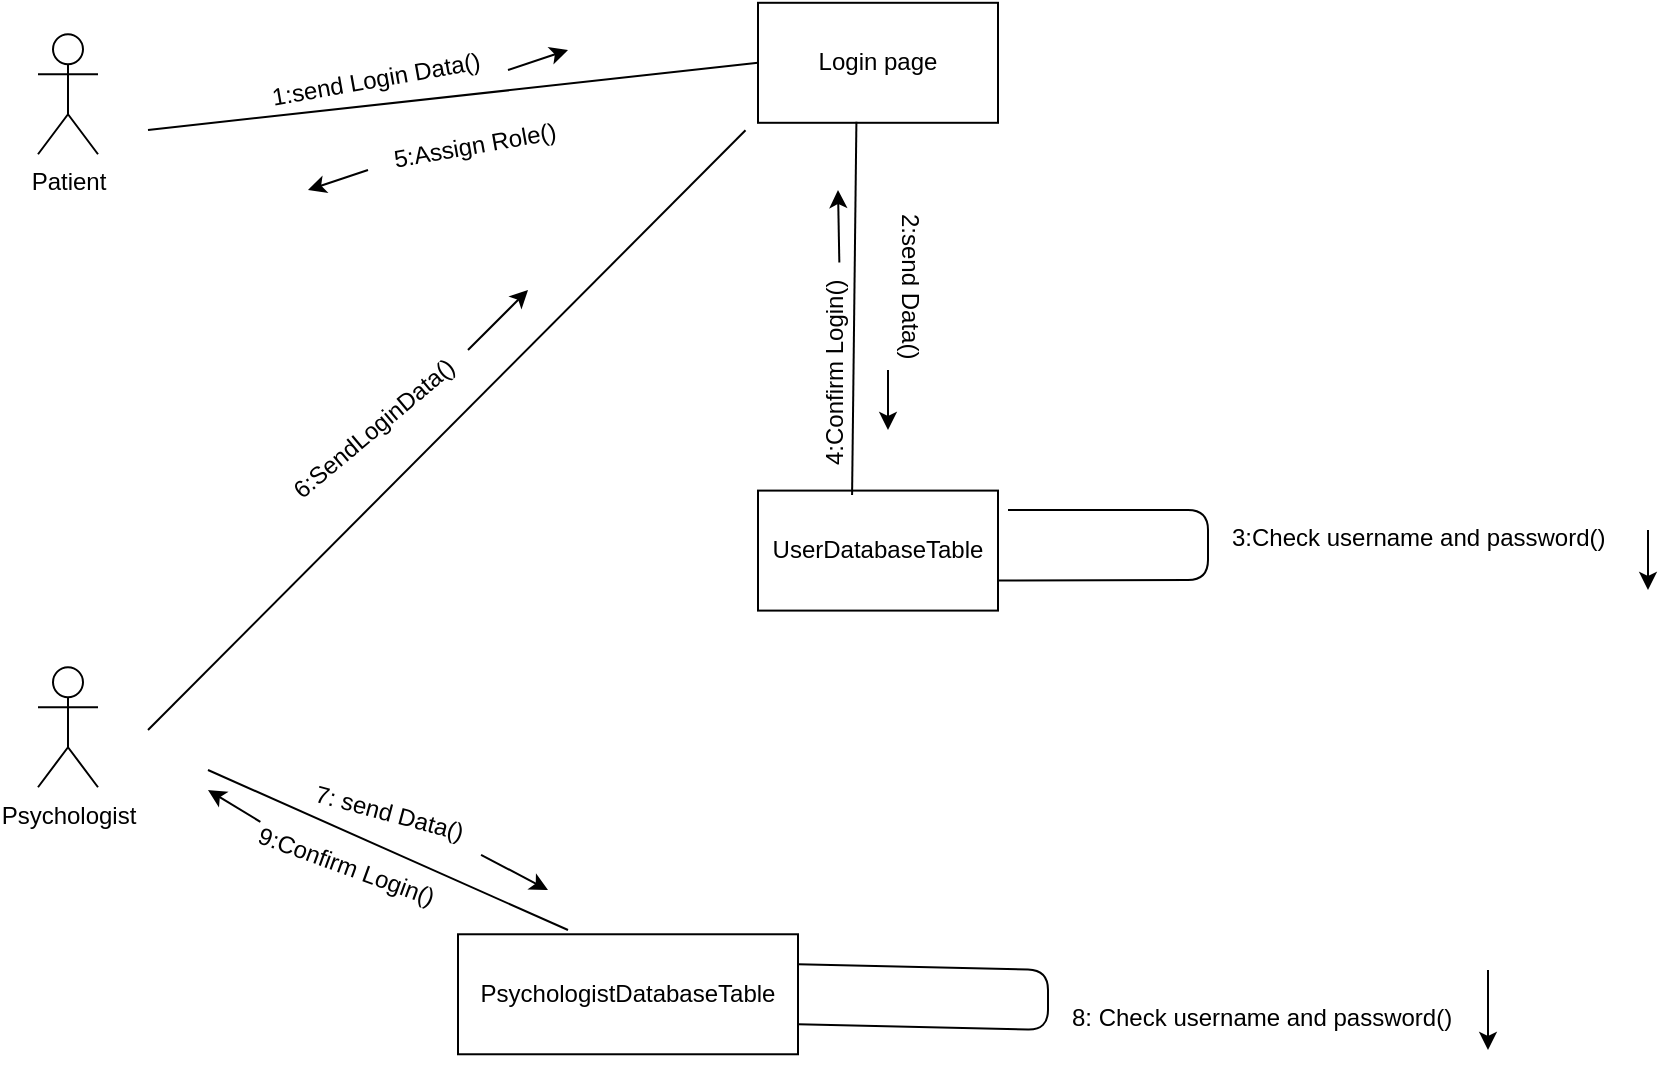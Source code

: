 <mxfile version="10.6.8" type="github"><diagram id="U6ZgCOn3NFMMJwl_NCv1" name="Page-1"><mxGraphModel dx="1153" dy="623" grid="1" gridSize="10" guides="1" tooltips="1" connect="1" arrows="1" fold="1" page="1" pageScale="1" pageWidth="850" pageHeight="1100" math="0" shadow="0"><root><mxCell id="0"/><mxCell id="1" parent="0"/><mxCell id="BLd4zUik4kIgUaCwIg2w-38" value="&lt;div&gt;Psychologist&lt;/div&gt;&lt;div&gt;&lt;br&gt;&lt;/div&gt;" style="shape=umlActor;verticalLabelPosition=bottom;labelBackgroundColor=#ffffff;verticalAlign=top;html=1;outlineConnect=0;" vertex="1" parent="1"><mxGeometry x="85" y="1068.62" width="30" height="60" as="geometry"/></mxCell><mxCell id="BLd4zUik4kIgUaCwIg2w-40" value="&lt;div&gt;Patient&lt;/div&gt;" style="shape=umlActor;verticalLabelPosition=bottom;labelBackgroundColor=#ffffff;verticalAlign=top;html=1;outlineConnect=0;" vertex="1" parent="1"><mxGeometry x="85" y="752.133" width="30" height="60" as="geometry"/></mxCell><mxCell id="BLd4zUik4kIgUaCwIg2w-43" value="Login page" style="rounded=0;whiteSpace=wrap;html=1;" vertex="1" parent="1"><mxGeometry x="445" y="736.4" width="120" height="60" as="geometry"/></mxCell><mxCell id="BLd4zUik4kIgUaCwIg2w-44" value="UserDatabaseTable&lt;br&gt;" style="rounded=0;whiteSpace=wrap;html=1;" vertex="1" parent="1"><mxGeometry x="445" y="980.3" width="120" height="60" as="geometry"/></mxCell><mxCell id="BLd4zUik4kIgUaCwIg2w-45" value="PsychologistDatabaseTable&lt;br&gt;" style="rounded=0;whiteSpace=wrap;html=1;" vertex="1" parent="1"><mxGeometry x="295" y="1202.133" width="170" height="60" as="geometry"/></mxCell><mxCell id="BLd4zUik4kIgUaCwIg2w-46" value="" style="endArrow=none;html=1;entryX=0;entryY=0.5;entryDx=0;entryDy=0;" edge="1" parent="1" target="BLd4zUik4kIgUaCwIg2w-43"><mxGeometry width="50" height="50" relative="1" as="geometry"><mxPoint x="140" y="800" as="sourcePoint"/><mxPoint x="330" y="790" as="targetPoint"/></mxGeometry></mxCell><mxCell id="BLd4zUik4kIgUaCwIg2w-47" value="1:send Login Data()" style="text;html=1;rotation=-10;" vertex="1" parent="1"><mxGeometry x="200" y="760" width="120" height="35" as="geometry"/></mxCell><mxCell id="BLd4zUik4kIgUaCwIg2w-48" value="" style="endArrow=classic;html=1;" edge="1" parent="1"><mxGeometry width="50" height="50" relative="1" as="geometry"><mxPoint x="320" y="770" as="sourcePoint"/><mxPoint x="350" y="760" as="targetPoint"/></mxGeometry></mxCell><mxCell id="BLd4zUik4kIgUaCwIg2w-49" value="" style="endArrow=none;html=1;entryX=0.41;entryY=0.991;entryDx=0;entryDy=0;entryPerimeter=0;exitX=0.392;exitY=0.037;exitDx=0;exitDy=0;exitPerimeter=0;" edge="1" parent="1" source="BLd4zUik4kIgUaCwIg2w-44" target="BLd4zUik4kIgUaCwIg2w-43"><mxGeometry width="50" height="50" relative="1" as="geometry"><mxPoint x="490" y="950" as="sourcePoint"/><mxPoint x="540" y="900" as="targetPoint"/></mxGeometry></mxCell><mxCell id="BLd4zUik4kIgUaCwIg2w-50" value="2:send Data()" style="text;html=1;rotation=90;" vertex="1" parent="1"><mxGeometry x="475" y="870" width="90" height="30" as="geometry"/></mxCell><mxCell id="BLd4zUik4kIgUaCwIg2w-51" value="" style="endArrow=classic;html=1;" edge="1" parent="1"><mxGeometry width="50" height="50" relative="1" as="geometry"><mxPoint x="510" y="920" as="sourcePoint"/><mxPoint x="510" y="950" as="targetPoint"/></mxGeometry></mxCell><mxCell id="BLd4zUik4kIgUaCwIg2w-52" value="" style="endArrow=none;html=1;entryX=1;entryY=0.75;entryDx=0;entryDy=0;" edge="1" parent="1" target="BLd4zUik4kIgUaCwIg2w-44"><mxGeometry width="50" height="50" relative="1" as="geometry"><mxPoint x="570" y="990" as="sourcePoint"/><mxPoint x="720" y="1020" as="targetPoint"/><Array as="points"><mxPoint x="670" y="990"/><mxPoint x="670" y="1025"/></Array></mxGeometry></mxCell><mxCell id="BLd4zUik4kIgUaCwIg2w-53" value="3:Check username&amp;nbsp;and password()" style="text;html=1;" vertex="1" parent="1"><mxGeometry x="680" y="990" width="200" height="30" as="geometry"/></mxCell><mxCell id="BLd4zUik4kIgUaCwIg2w-54" value="" style="endArrow=classic;html=1;" edge="1" parent="1"><mxGeometry width="50" height="50" relative="1" as="geometry"><mxPoint x="890" y="1000" as="sourcePoint"/><mxPoint x="890" y="1030" as="targetPoint"/></mxGeometry></mxCell><mxCell id="BLd4zUik4kIgUaCwIg2w-55" value="&lt;span&gt;4:Confirm Login()&lt;/span&gt;" style="text;html=1;resizable=0;points=[];autosize=1;align=left;verticalAlign=top;spacingTop=-4;rotation=-90;" vertex="1" parent="1"><mxGeometry x="423.5" y="910" width="110" height="10" as="geometry"/></mxCell><mxCell id="BLd4zUik4kIgUaCwIg2w-56" value="" style="endArrow=classic;html=1;exitX=0.943;exitY=1.217;exitDx=0;exitDy=0;exitPerimeter=0;" edge="1" parent="1" source="BLd4zUik4kIgUaCwIg2w-55"><mxGeometry width="50" height="50" relative="1" as="geometry"><mxPoint x="440" y="860" as="sourcePoint"/><mxPoint x="485" y="830" as="targetPoint"/></mxGeometry></mxCell><mxCell id="BLd4zUik4kIgUaCwIg2w-57" value="&lt;span&gt;5:Assign Role()&lt;/span&gt;" style="text;html=1;resizable=0;points=[];autosize=1;align=left;verticalAlign=top;spacingTop=-4;rotation=-10;" vertex="1" parent="1"><mxGeometry x="260" y="797" width="100" height="10" as="geometry"/></mxCell><mxCell id="BLd4zUik4kIgUaCwIg2w-58" value="" style="endArrow=classic;html=1;" edge="1" parent="1"><mxGeometry width="50" height="50" relative="1" as="geometry"><mxPoint x="250" y="820" as="sourcePoint"/><mxPoint x="220" y="830" as="targetPoint"/></mxGeometry></mxCell><mxCell id="BLd4zUik4kIgUaCwIg2w-59" value="" style="endArrow=none;html=1;exitX=-0.052;exitY=1.062;exitDx=0;exitDy=0;exitPerimeter=0;" edge="1" parent="1" source="BLd4zUik4kIgUaCwIg2w-43"><mxGeometry width="50" height="50" relative="1" as="geometry"><mxPoint x="30" y="1360" as="sourcePoint"/><mxPoint x="140" y="1100" as="targetPoint"/></mxGeometry></mxCell><mxCell id="BLd4zUik4kIgUaCwIg2w-60" value="6:SendLoginData()" style="text;html=1;rotation=-40;" vertex="1" parent="1"><mxGeometry x="200" y="930" width="120" height="30" as="geometry"/></mxCell><mxCell id="BLd4zUik4kIgUaCwIg2w-61" value="" style="endArrow=classic;html=1;" edge="1" parent="1"><mxGeometry width="50" height="50" relative="1" as="geometry"><mxPoint x="300" y="910" as="sourcePoint"/><mxPoint x="330" y="880" as="targetPoint"/></mxGeometry></mxCell><mxCell id="BLd4zUik4kIgUaCwIg2w-62" value="" style="endArrow=none;html=1;exitX=1;exitY=0.25;exitDx=0;exitDy=0;entryX=1;entryY=0.75;entryDx=0;entryDy=0;" edge="1" parent="1" source="BLd4zUik4kIgUaCwIg2w-45" target="BLd4zUik4kIgUaCwIg2w-45"><mxGeometry width="50" height="50" relative="1" as="geometry"><mxPoint x="650" y="1280" as="sourcePoint"/><mxPoint x="800" y="1270" as="targetPoint"/><Array as="points"><mxPoint x="590" y="1220"/><mxPoint x="590" y="1250"/></Array></mxGeometry></mxCell><mxCell id="BLd4zUik4kIgUaCwIg2w-63" value="" style="endArrow=none;html=1;" edge="1" parent="1"><mxGeometry width="50" height="50" relative="1" as="geometry"><mxPoint x="350" y="1200" as="sourcePoint"/><mxPoint x="170" y="1120" as="targetPoint"/></mxGeometry></mxCell><mxCell id="BLd4zUik4kIgUaCwIg2w-65" value="7: send Data()" style="text;html=1;rotation=15;" vertex="1" parent="1"><mxGeometry x="220" y="1128.5" width="90" height="30" as="geometry"/></mxCell><mxCell id="BLd4zUik4kIgUaCwIg2w-66" value="" style="endArrow=classic;html=1;exitX=1;exitY=0.75;exitDx=0;exitDy=0;" edge="1" parent="1" source="BLd4zUik4kIgUaCwIg2w-65"><mxGeometry width="50" height="50" relative="1" as="geometry"><mxPoint x="360" y="1130" as="sourcePoint"/><mxPoint x="340" y="1180" as="targetPoint"/></mxGeometry></mxCell><mxCell id="BLd4zUik4kIgUaCwIg2w-68" value="8: Check username&amp;nbsp;and password()" style="text;html=1;" vertex="1" parent="1"><mxGeometry x="600" y="1230" width="200" height="30" as="geometry"/></mxCell><mxCell id="BLd4zUik4kIgUaCwIg2w-69" value="" style="endArrow=classic;html=1;" edge="1" parent="1"><mxGeometry width="50" height="50" relative="1" as="geometry"><mxPoint x="810" y="1220" as="sourcePoint"/><mxPoint x="810" y="1260" as="targetPoint"/></mxGeometry></mxCell><mxCell id="BLd4zUik4kIgUaCwIg2w-71" value="9:Confirm Login()" style="text;html=1;rotation=20;" vertex="1" parent="1"><mxGeometry x="190" y="1158.5" width="120" height="30" as="geometry"/></mxCell><mxCell id="BLd4zUik4kIgUaCwIg2w-113" value="" style="endArrow=classic;html=1;exitX=0;exitY=0.25;exitDx=0;exitDy=0;" edge="1" parent="1" source="BLd4zUik4kIgUaCwIg2w-71"><mxGeometry width="50" height="50" relative="1" as="geometry"><mxPoint x="170" y="1180" as="sourcePoint"/><mxPoint x="170" y="1130" as="targetPoint"/></mxGeometry></mxCell></root></mxGraphModel></diagram></mxfile>